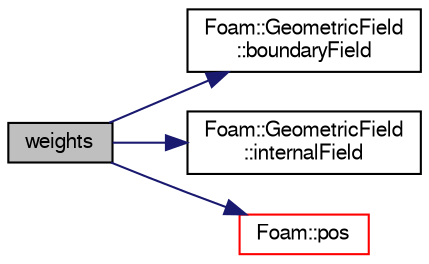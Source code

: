 digraph "weights"
{
  bgcolor="transparent";
  edge [fontname="FreeSans",fontsize="10",labelfontname="FreeSans",labelfontsize="10"];
  node [fontname="FreeSans",fontsize="10",shape=record];
  rankdir="LR";
  Node1 [label="weights",height=0.2,width=0.4,color="black", fillcolor="grey75", style="filled" fontcolor="black"];
  Node1 -> Node2 [color="midnightblue",fontsize="10",style="solid",fontname="FreeSans"];
  Node2 [label="Foam::GeometricField\l::boundaryField",height=0.2,width=0.4,color="black",URL="$a00896.html#a3c6c1a789b48ea0c5e8bff64f9c14f2d",tooltip="Return reference to GeometricBoundaryField. "];
  Node1 -> Node3 [color="midnightblue",fontsize="10",style="solid",fontname="FreeSans"];
  Node3 [label="Foam::GeometricField\l::internalField",height=0.2,width=0.4,color="black",URL="$a00896.html#a9536140d36d69bbac40496f6b817aa0a",tooltip="Return internal field. "];
  Node1 -> Node4 [color="midnightblue",fontsize="10",style="solid",fontname="FreeSans"];
  Node4 [label="Foam::pos",height=0.2,width=0.4,color="red",URL="$a10237.html#a09a190b59f3d01b258bca0fa964a6212"];
}
